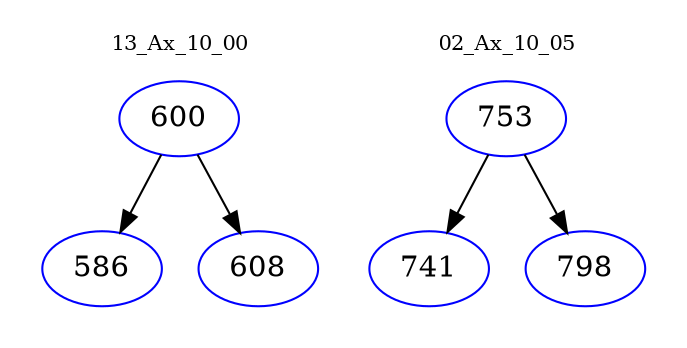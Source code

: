 digraph{
subgraph cluster_0 {
color = white
label = "13_Ax_10_00";
fontsize=10;
T0_600 [label="600", color="blue"]
T0_600 -> T0_586 [color="black"]
T0_586 [label="586", color="blue"]
T0_600 -> T0_608 [color="black"]
T0_608 [label="608", color="blue"]
}
subgraph cluster_1 {
color = white
label = "02_Ax_10_05";
fontsize=10;
T1_753 [label="753", color="blue"]
T1_753 -> T1_741 [color="black"]
T1_741 [label="741", color="blue"]
T1_753 -> T1_798 [color="black"]
T1_798 [label="798", color="blue"]
}
}
